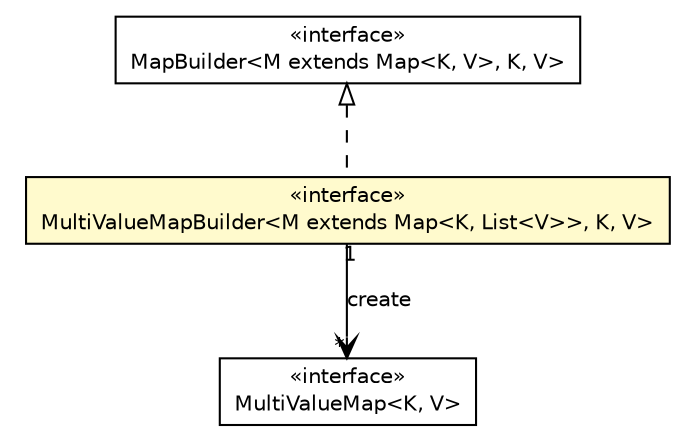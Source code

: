 #!/usr/local/bin/dot
#
# Class diagram 
# Generated by UMLGraph version R5_6-24-gf6e263 (http://www.umlgraph.org/)
#

digraph G {
	edge [fontname="Helvetica",fontsize=10,labelfontname="Helvetica",labelfontsize=10];
	node [fontname="Helvetica",fontsize=10,shape=plaintext];
	nodesep=0.25;
	ranksep=0.5;
	// io.werval.util.Maps.MapBuilder<M extends java.util.Map<K, V>, K, V>
	c24115 [label=<<table title="io.werval.util.Maps.MapBuilder" border="0" cellborder="1" cellspacing="0" cellpadding="2" port="p" href="./Maps.MapBuilder.html">
		<tr><td><table border="0" cellspacing="0" cellpadding="1">
<tr><td align="center" balign="center"> &#171;interface&#187; </td></tr>
<tr><td align="center" balign="center"> MapBuilder&lt;M extends Map&lt;K, V&gt;, K, V&gt; </td></tr>
		</table></td></tr>
		</table>>, URL="./Maps.MapBuilder.html", fontname="Helvetica", fontcolor="black", fontsize=10.0];
	// io.werval.util.Maps.MultiValueMapBuilder<M extends java.util.Map<K, java.util.List<V>>, K, V>
	c24116 [label=<<table title="io.werval.util.Maps.MultiValueMapBuilder" border="0" cellborder="1" cellspacing="0" cellpadding="2" port="p" bgcolor="lemonChiffon" href="./Maps.MultiValueMapBuilder.html">
		<tr><td><table border="0" cellspacing="0" cellpadding="1">
<tr><td align="center" balign="center"> &#171;interface&#187; </td></tr>
<tr><td align="center" balign="center"> MultiValueMapBuilder&lt;M extends Map&lt;K, List&lt;V&gt;&gt;, K, V&gt; </td></tr>
		</table></td></tr>
		</table>>, URL="./Maps.MultiValueMapBuilder.html", fontname="Helvetica", fontcolor="black", fontsize=10.0];
	// io.werval.util.MultiValueMap<K, V>
	c24117 [label=<<table title="io.werval.util.MultiValueMap" border="0" cellborder="1" cellspacing="0" cellpadding="2" port="p" href="./MultiValueMap.html">
		<tr><td><table border="0" cellspacing="0" cellpadding="1">
<tr><td align="center" balign="center"> &#171;interface&#187; </td></tr>
<tr><td align="center" balign="center"> MultiValueMap&lt;K, V&gt; </td></tr>
		</table></td></tr>
		</table>>, URL="./MultiValueMap.html", fontname="Helvetica", fontcolor="black", fontsize=10.0];
	//io.werval.util.Maps.MultiValueMapBuilder<M extends java.util.Map<K, java.util.List<V>>, K, V> implements io.werval.util.Maps.MapBuilder<M extends java.util.Map<K, V>, K, V>
	c24115:p -> c24116:p [dir=back,arrowtail=empty,style=dashed];
	// io.werval.util.Maps.MultiValueMapBuilder<M extends java.util.Map<K, java.util.List<V>>, K, V> NAVASSOC io.werval.util.MultiValueMap<K, V>
	c24116:p -> c24117:p [taillabel="1", label="create", headlabel="*", fontname="Helvetica", fontcolor="black", fontsize=10.0, color="black", arrowhead=open];
}

